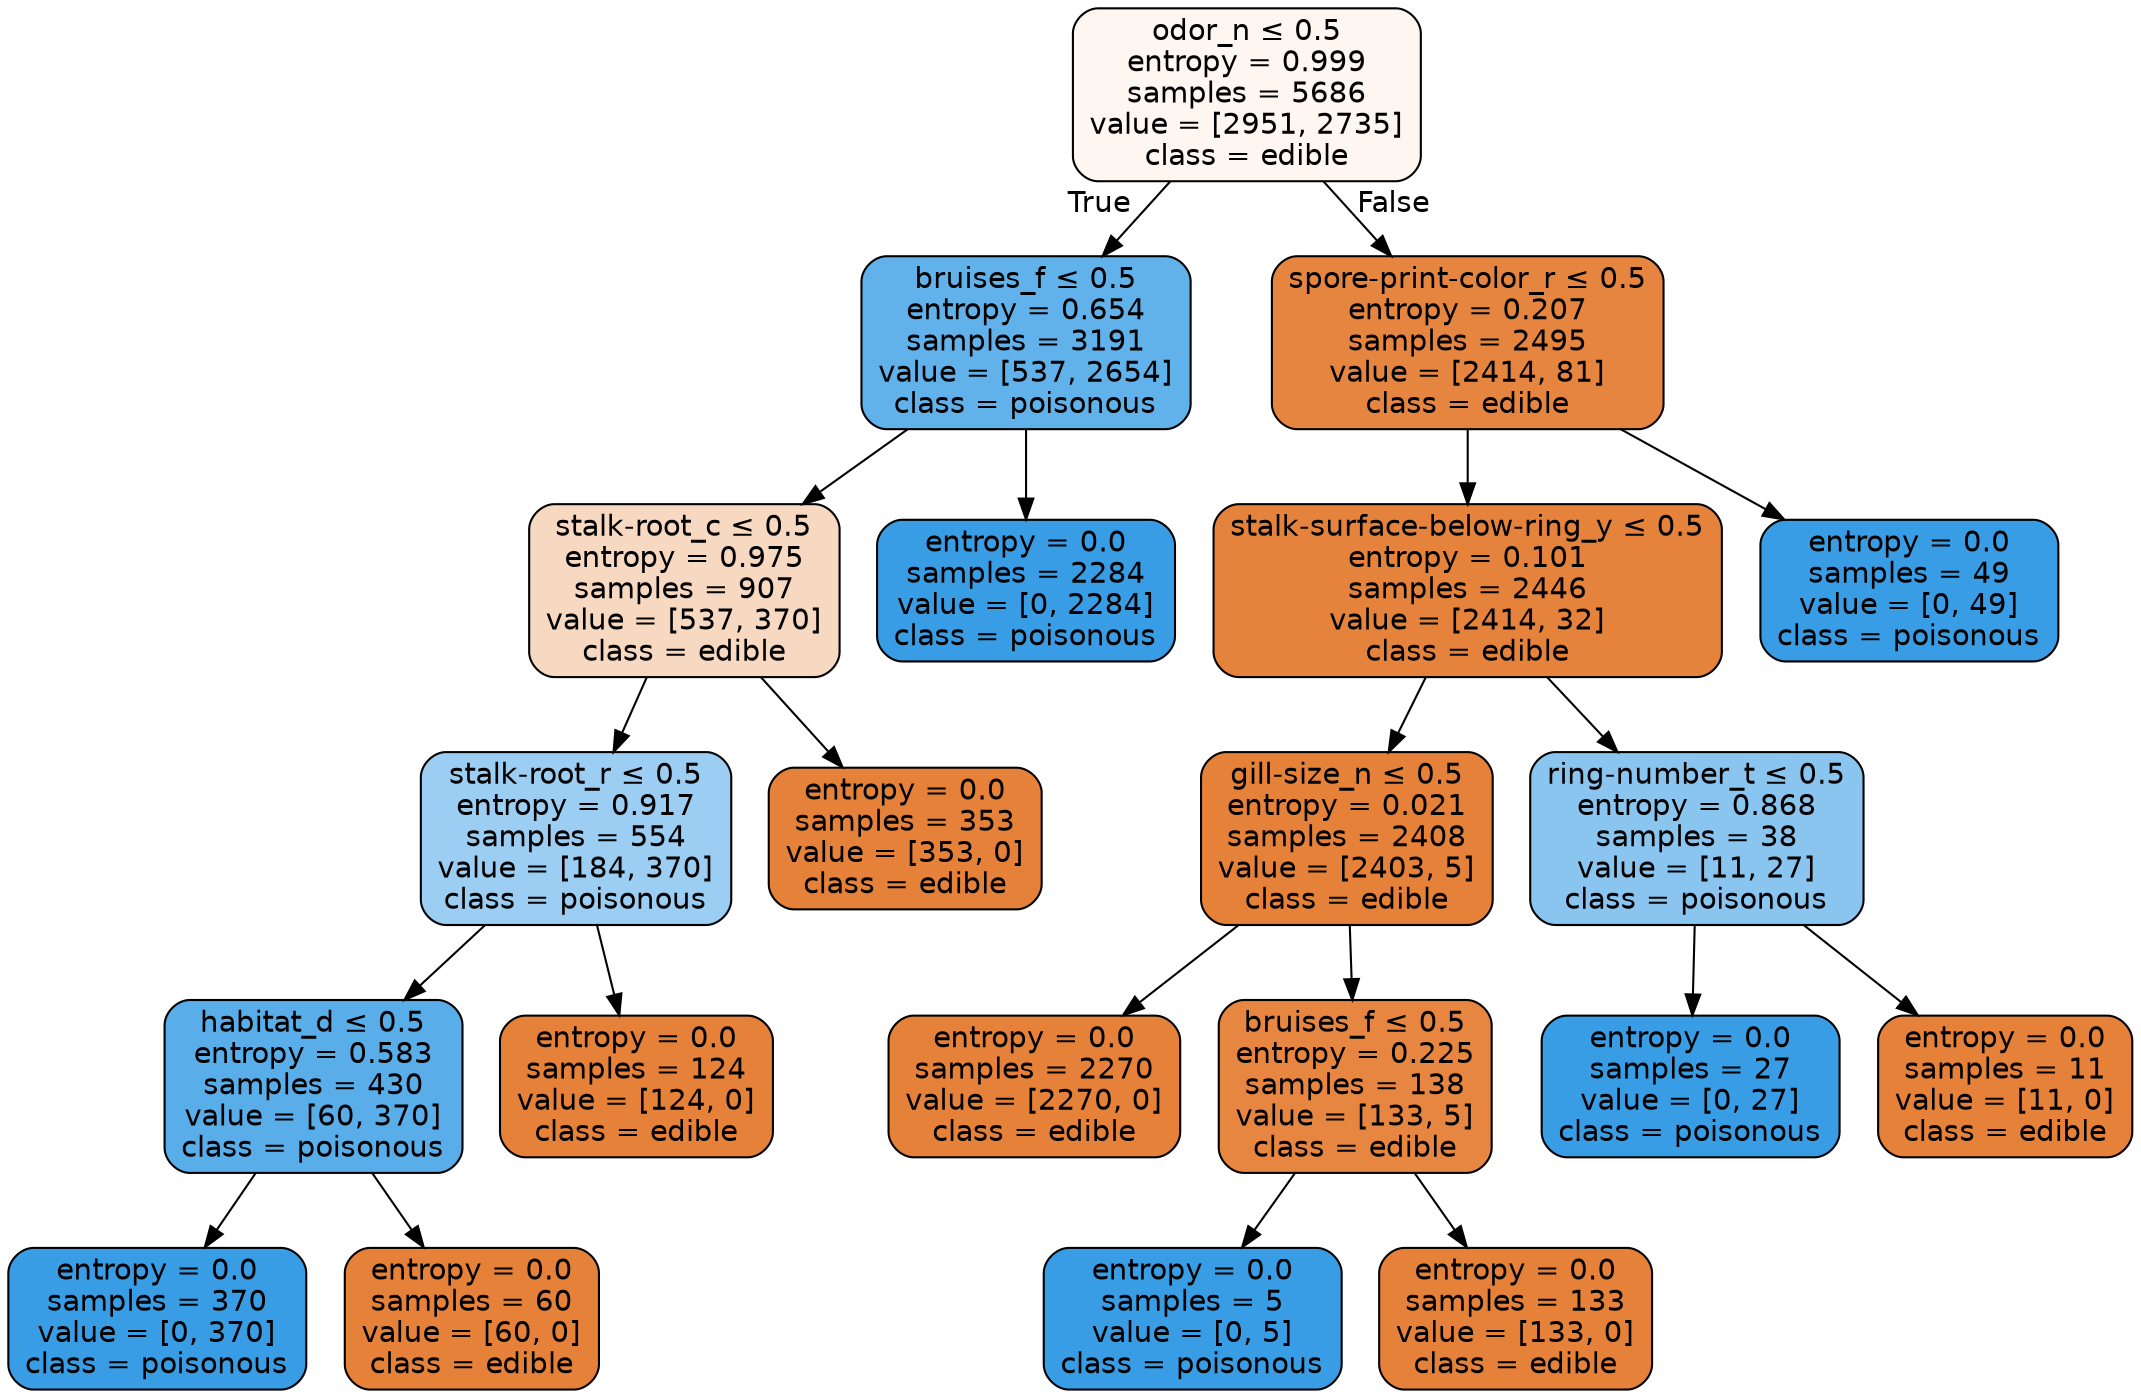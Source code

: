digraph Tree {
node [shape=box, style="filled, rounded", color="black", fontname="helvetica"] ;
edge [fontname="helvetica"] ;
0 [label=<odor_n &le; 0.5<br/>entropy = 0.999<br/>samples = 5686<br/>value = [2951, 2735]<br/>class = edible>, fillcolor="#fdf6f1"] ;
1 [label=<bruises_f &le; 0.5<br/>entropy = 0.654<br/>samples = 3191<br/>value = [537, 2654]<br/>class = poisonous>, fillcolor="#61b1ea"] ;
0 -> 1 [labeldistance=2.5, labelangle=45, headlabel="True"] ;
2 [label=<stalk-root_c &le; 0.5<br/>entropy = 0.975<br/>samples = 907<br/>value = [537, 370]<br/>class = edible>, fillcolor="#f7d8c1"] ;
1 -> 2 ;
3 [label=<stalk-root_r &le; 0.5<br/>entropy = 0.917<br/>samples = 554<br/>value = [184, 370]<br/>class = poisonous>, fillcolor="#9bcef2"] ;
2 -> 3 ;
4 [label=<habitat_d &le; 0.5<br/>entropy = 0.583<br/>samples = 430<br/>value = [60, 370]<br/>class = poisonous>, fillcolor="#59ade9"] ;
3 -> 4 ;
5 [label=<entropy = 0.0<br/>samples = 370<br/>value = [0, 370]<br/>class = poisonous>, fillcolor="#399de5"] ;
4 -> 5 ;
6 [label=<entropy = 0.0<br/>samples = 60<br/>value = [60, 0]<br/>class = edible>, fillcolor="#e58139"] ;
4 -> 6 ;
7 [label=<entropy = 0.0<br/>samples = 124<br/>value = [124, 0]<br/>class = edible>, fillcolor="#e58139"] ;
3 -> 7 ;
8 [label=<entropy = 0.0<br/>samples = 353<br/>value = [353, 0]<br/>class = edible>, fillcolor="#e58139"] ;
2 -> 8 ;
9 [label=<entropy = 0.0<br/>samples = 2284<br/>value = [0, 2284]<br/>class = poisonous>, fillcolor="#399de5"] ;
1 -> 9 ;
10 [label=<spore-print-color_r &le; 0.5<br/>entropy = 0.207<br/>samples = 2495<br/>value = [2414, 81]<br/>class = edible>, fillcolor="#e68540"] ;
0 -> 10 [labeldistance=2.5, labelangle=-45, headlabel="False"] ;
11 [label=<stalk-surface-below-ring_y &le; 0.5<br/>entropy = 0.101<br/>samples = 2446<br/>value = [2414, 32]<br/>class = edible>, fillcolor="#e5833c"] ;
10 -> 11 ;
12 [label=<gill-size_n &le; 0.5<br/>entropy = 0.021<br/>samples = 2408<br/>value = [2403, 5]<br/>class = edible>, fillcolor="#e58139"] ;
11 -> 12 ;
13 [label=<entropy = 0.0<br/>samples = 2270<br/>value = [2270, 0]<br/>class = edible>, fillcolor="#e58139"] ;
12 -> 13 ;
14 [label=<bruises_f &le; 0.5<br/>entropy = 0.225<br/>samples = 138<br/>value = [133, 5]<br/>class = edible>, fillcolor="#e68640"] ;
12 -> 14 ;
15 [label=<entropy = 0.0<br/>samples = 5<br/>value = [0, 5]<br/>class = poisonous>, fillcolor="#399de5"] ;
14 -> 15 ;
16 [label=<entropy = 0.0<br/>samples = 133<br/>value = [133, 0]<br/>class = edible>, fillcolor="#e58139"] ;
14 -> 16 ;
17 [label=<ring-number_t &le; 0.5<br/>entropy = 0.868<br/>samples = 38<br/>value = [11, 27]<br/>class = poisonous>, fillcolor="#8ac5f0"] ;
11 -> 17 ;
18 [label=<entropy = 0.0<br/>samples = 27<br/>value = [0, 27]<br/>class = poisonous>, fillcolor="#399de5"] ;
17 -> 18 ;
19 [label=<entropy = 0.0<br/>samples = 11<br/>value = [11, 0]<br/>class = edible>, fillcolor="#e58139"] ;
17 -> 19 ;
20 [label=<entropy = 0.0<br/>samples = 49<br/>value = [0, 49]<br/>class = poisonous>, fillcolor="#399de5"] ;
10 -> 20 ;
}